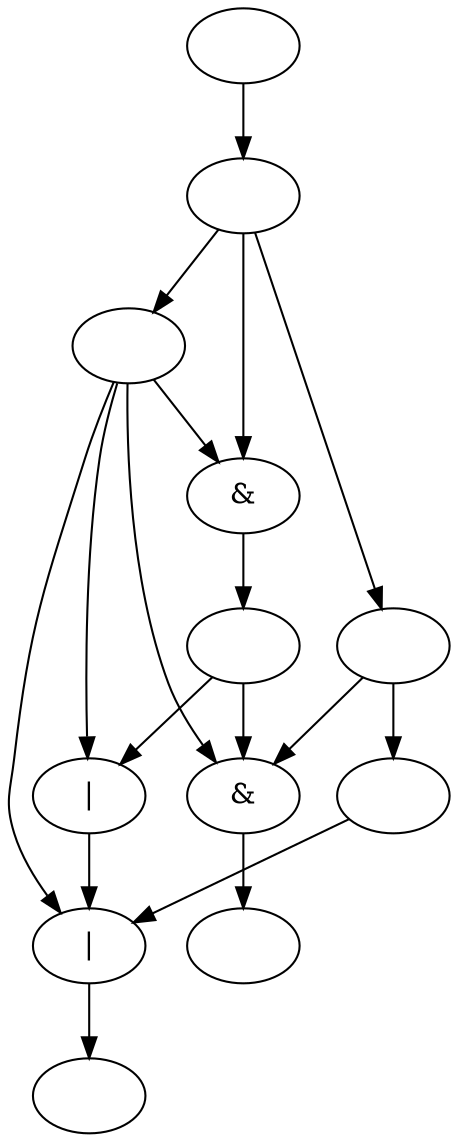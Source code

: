 digraph G { 

    0->9;
    0[label = "&"]; 
    1->10;
    1[label = "|"]; 
    2->1;
    2[label = "|"]; 
    3->1;
    3[label = ""]; 
    4->0;
    4->3;
    4[label = ""]; 
    5->11;
    5[label = "&"]; 
    6->0;
    6->1;
    6->2;
    6->5;
    6[label = ""]; 
    7->4;
    7->5;
    7->6;
    7[label = ""]; 
    8->7;
    8[label = ""]; 
    9[label = ""]; 
    10[label = ""]; 
    11->0;
    11->2;
    11[label = ""]; 

}